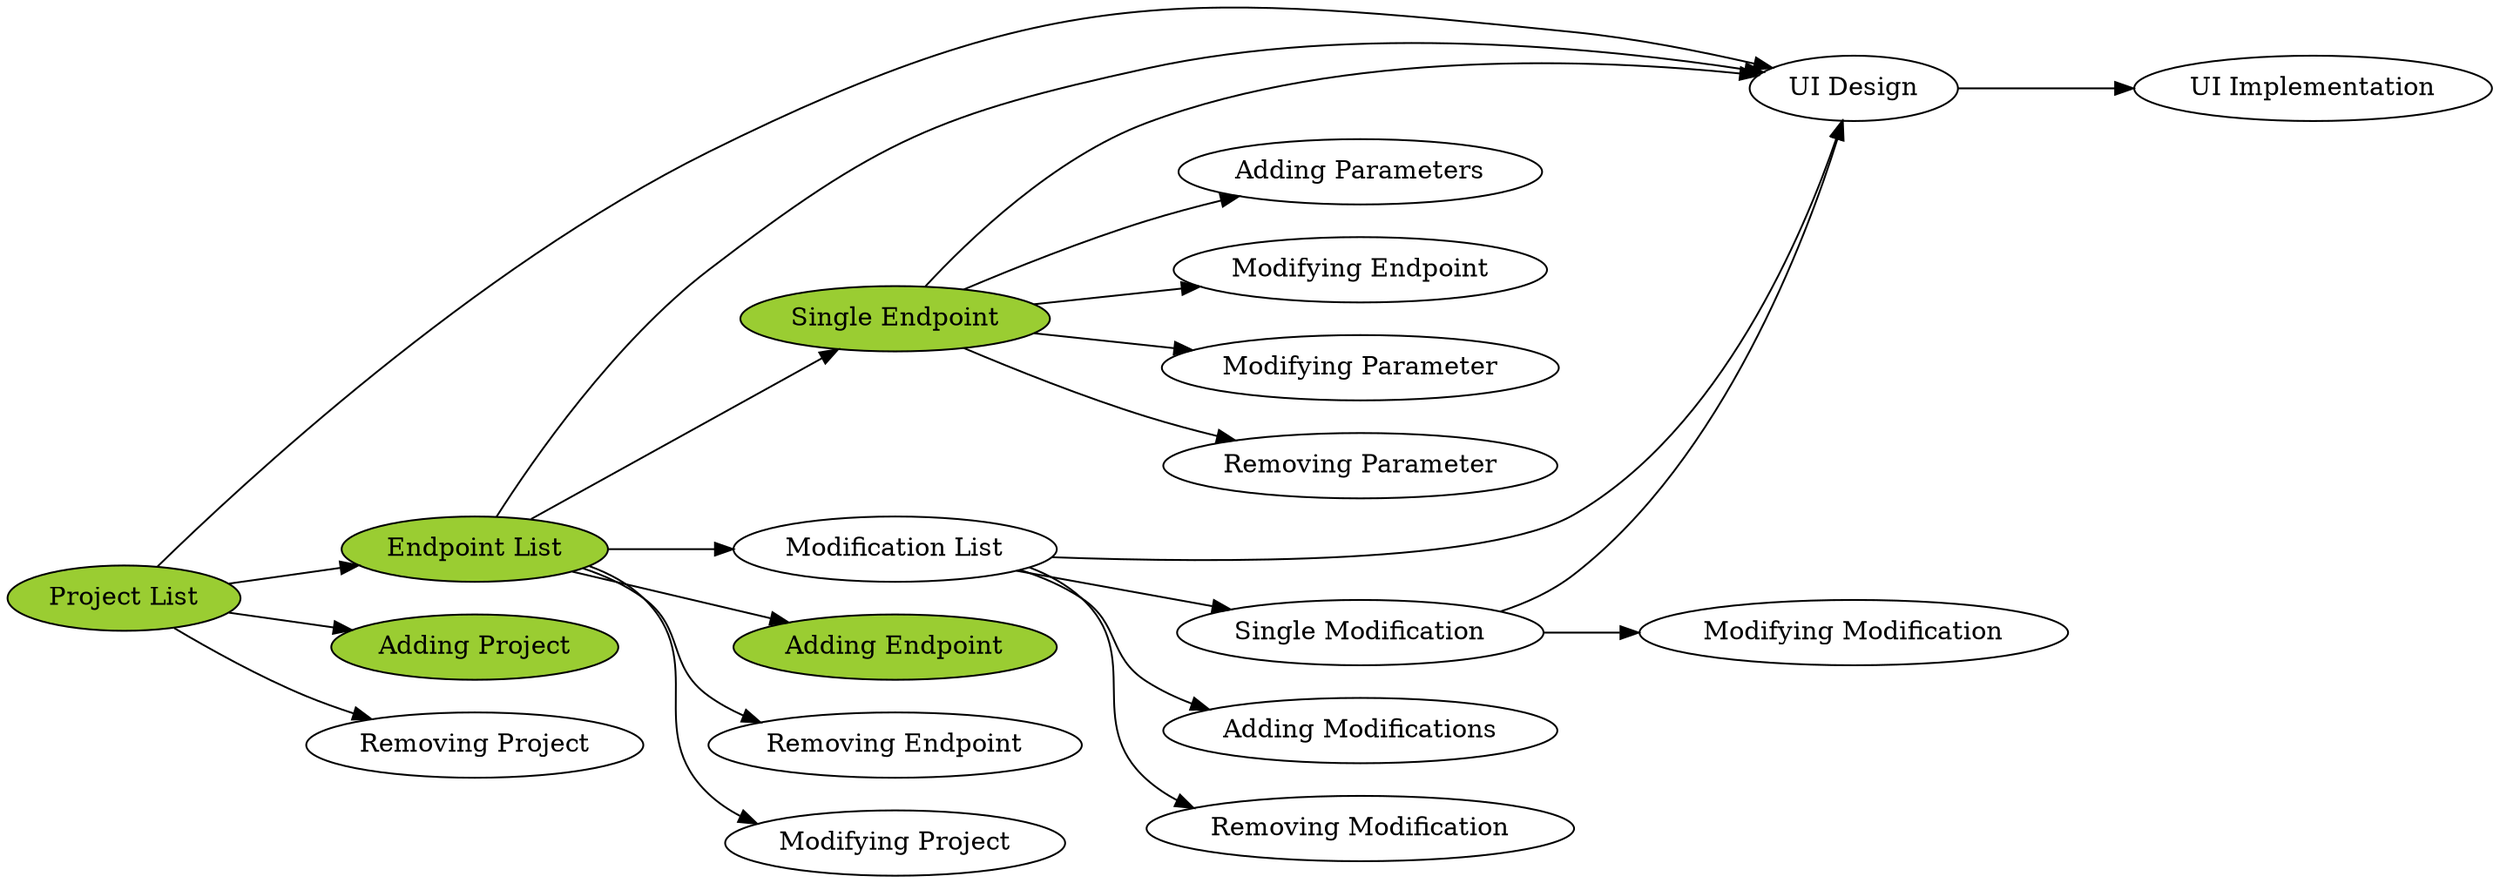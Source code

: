 digraph {
    //layout = circo;
    //mindist = .5;
    rankdir=LR;

    disp_project_list -> ui_design;
    disp_project_list -> disp_endpoint_list;
    disp_project_list -> adding_project;
    disp_project_list -> removing_project;

    disp_endpoint_list -> ui_design;
    disp_endpoint_list -> disp_single_endpoint;
    disp_endpoint_list -> disp_modification_list;
    disp_endpoint_list -> adding_endpoint;
    disp_endpoint_list -> removing_endpoint;
    disp_endpoint_list -> modifying_project;

    disp_single_endpoint -> ui_design;
    disp_single_endpoint -> adding_parameter;
    disp_single_endpoint -> modifying_endpoint;
    disp_single_endpoint -> modifying_parameter;
    disp_single_endpoint -> removing_parameter;

    disp_modification_list -> ui_design;
    disp_modification_list -> disp_single_modification;
    disp_modification_list -> adding_modification;
    disp_modification_list -> removing_modification;

    disp_single_modification -> ui_design;
    disp_single_modification -> modifying_modification;

    ui_design -> ui_implementation;




    disp_project_list           [label="Project List", style="filled", fillcolor="yellowgreen"];
    disp_endpoint_list          [label="Endpoint List", style="filled", fillcolor="yellowgreen"];
    disp_modification_list      [label="Modification List"];
    
    disp_single_endpoint        [label="Single Endpoint", style="filled", fillcolor="yellowgreen"];
    disp_single_modification    [label="Single Modification"];

    ui_implementation   [label="UI Implementation"];
    ui_design           [label="UI Design"];

    adding_project          [label="Adding Project", style="filled", fillcolor="yellowgreen"];
    adding_endpoint         [label="Adding Endpoint", style="filled", fillcolor="yellowgreen"];
    adding_parameter        [label="Adding Parameters"];
    adding_modification     [label="Adding Modifications"];

    modifying_project       [label="Modifying Project"];
    modifying_endpoint      [label="Modifying Endpoint"];
    modifying_parameter     [label="Modifying Parameter"];
    modifying_modification  [label="Modifying Modification"];

    removing_project        [label="Removing Project"];
    removing_endpoint       [label="Removing Endpoint"];
    removing_parameter      [label="Removing Parameter"];
    removing_modification   [label="Removing Modification"];
}
